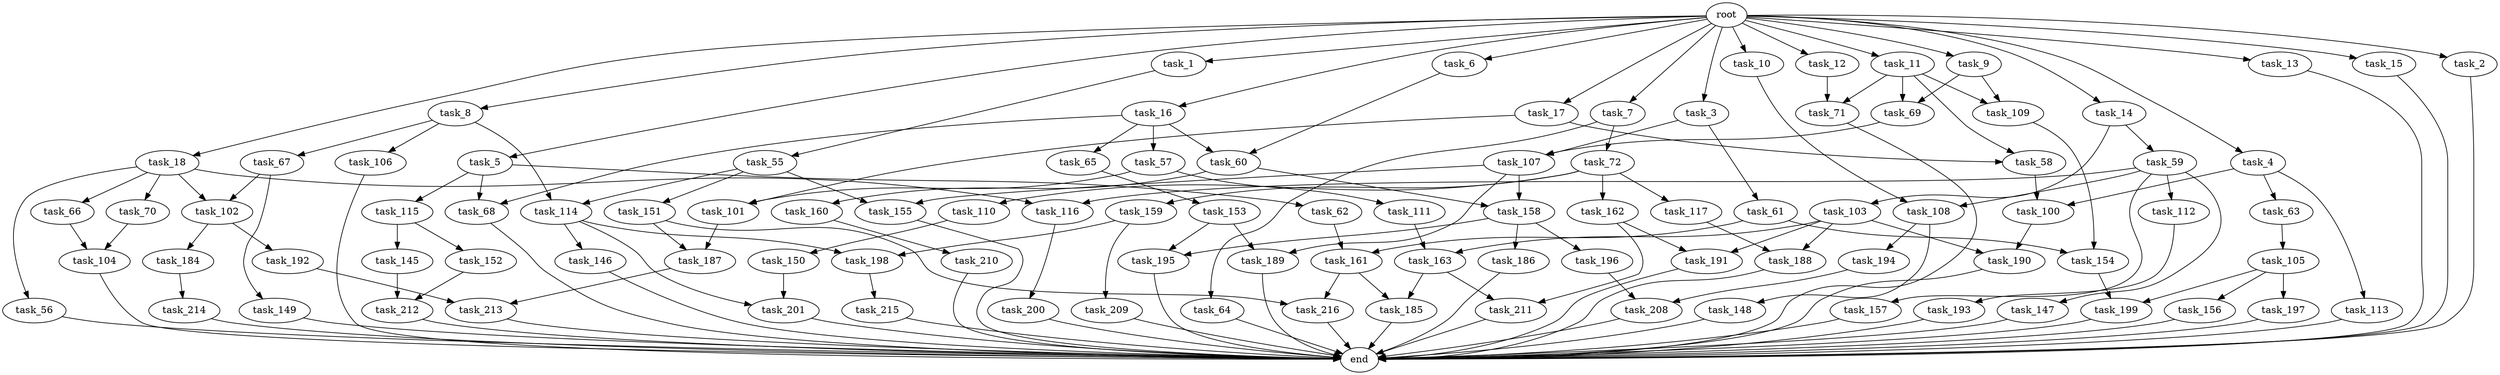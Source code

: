 digraph G {
  task_104 [size="893353197.568000"];
  task_195 [size="1529008357.376000"];
  task_64 [size="1391569403.904000"];
  task_17 [size="2.048000"];
  task_190 [size="1666447310.848000"];
  task_72 [size="1391569403.904000"];
  task_69 [size="1666447310.848000"];
  task_11 [size="2.048000"];
  task_155 [size="223338299.392000"];
  task_109 [size="1666447310.848000"];
  task_189 [size="1254130450.432000"];
  task_199 [size="1374389534.720000"];
  task_59 [size="1717986918.400000"];
  task_197 [size="1099511627.776000"];
  task_67 [size="429496729.600000"];
  task_56 [size="1099511627.776000"];
  task_113 [size="1391569403.904000"];
  task_7 [size="2.048000"];
  task_192 [size="1099511627.776000"];
  task_209 [size="1391569403.904000"];
  task_214 [size="68719476.736000"];
  task_157 [size="618475290.624000"];
  task_216 [size="1992864825.344000"];
  task_115 [size="1717986918.400000"];
  task_211 [size="2233382993.920000"];
  end [size="0.000000"];
  task_18 [size="2.048000"];
  task_158 [size="1872605741.056000"];
  task_63 [size="1391569403.904000"];
  task_188 [size="3109556322.304000"];
  task_61 [size="429496729.600000"];
  task_55 [size="1717986918.400000"];
  task_107 [size="704374636.544000"];
  task_196 [size="429496729.600000"];
  task_112 [size="618475290.624000"];
  task_105 [size="1717986918.400000"];
  task_193 [size="274877906.944000"];
  task_198 [size="2783138807.808000"];
  task_145 [size="1717986918.400000"];
  task_3 [size="2.048000"];
  task_57 [size="154618822.656000"];
  task_14 [size="2.048000"];
  task_62 [size="1717986918.400000"];
  task_185 [size="1116691496.960000"];
  task_215 [size="618475290.624000"];
  task_147 [size="618475290.624000"];
  task_108 [size="1717986918.400000"];
  task_146 [size="1391569403.904000"];
  task_100 [size="3109556322.304000"];
  task_9 [size="2.048000"];
  task_149 [size="841813590.016000"];
  task_16 [size="2.048000"];
  task_58 [size="1992864825.344000"];
  task_187 [size="1992864825.344000"];
  root [size="0.000000"];
  task_184 [size="1099511627.776000"];
  task_212 [size="549755813.888000"];
  task_161 [size="1941325217.792000"];
  task_4 [size="2.048000"];
  task_70 [size="1099511627.776000"];
  task_65 [size="154618822.656000"];
  task_60 [size="584115552.256000"];
  task_13 [size="2.048000"];
  task_194 [size="841813590.016000"];
  task_66 [size="1099511627.776000"];
  task_210 [size="429496729.600000"];
  task_5 [size="2.048000"];
  task_153 [size="68719476.736000"];
  task_154 [size="1254130450.432000"];
  task_200 [size="1391569403.904000"];
  task_6 [size="2.048000"];
  task_116 [size="1717986918.400000"];
  task_150 [size="841813590.016000"];
  task_201 [size="2010044694.528000"];
  task_152 [size="1717986918.400000"];
  task_106 [size="429496729.600000"];
  task_117 [size="1391569403.904000"];
  task_213 [size="1546188226.560000"];
  task_15 [size="2.048000"];
  task_10 [size="2.048000"];
  task_110 [size="1391569403.904000"];
  task_148 [size="841813590.016000"];
  task_186 [size="429496729.600000"];
  task_103 [size="1717986918.400000"];
  task_160 [size="1717986918.400000"];
  task_1 [size="2.048000"];
  task_208 [size="858993459.200000"];
  task_159 [size="1391569403.904000"];
  task_151 [size="68719476.736000"];
  task_156 [size="1099511627.776000"];
  task_68 [size="1872605741.056000"];
  task_2 [size="2.048000"];
  task_71 [size="1116691496.960000"];
  task_114 [size="498216206.336000"];
  task_12 [size="2.048000"];
  task_111 [size="274877906.944000"];
  task_191 [size="2783138807.808000"];
  task_163 [size="2783138807.808000"];
  task_8 [size="2.048000"];
  task_102 [size="1941325217.792000"];
  task_101 [size="1992864825.344000"];
  task_162 [size="1391569403.904000"];

  task_104 -> end [size="1.000000"];
  task_195 -> end [size="1.000000"];
  task_64 -> end [size="1.000000"];
  task_17 -> task_58 [size="838860800.000000"];
  task_17 -> task_101 [size="838860800.000000"];
  task_190 -> end [size="1.000000"];
  task_72 -> task_110 [size="679477248.000000"];
  task_72 -> task_159 [size="679477248.000000"];
  task_72 -> task_117 [size="679477248.000000"];
  task_72 -> task_162 [size="679477248.000000"];
  task_69 -> task_107 [size="134217728.000000"];
  task_11 -> task_109 [size="134217728.000000"];
  task_11 -> task_58 [size="134217728.000000"];
  task_11 -> task_69 [size="134217728.000000"];
  task_11 -> task_71 [size="134217728.000000"];
  task_155 -> end [size="1.000000"];
  task_109 -> task_154 [size="75497472.000000"];
  task_189 -> end [size="1.000000"];
  task_199 -> end [size="1.000000"];
  task_59 -> task_108 [size="301989888.000000"];
  task_59 -> task_112 [size="301989888.000000"];
  task_59 -> task_157 [size="301989888.000000"];
  task_59 -> task_116 [size="301989888.000000"];
  task_59 -> task_147 [size="301989888.000000"];
  task_197 -> end [size="1.000000"];
  task_67 -> task_102 [size="411041792.000000"];
  task_67 -> task_149 [size="411041792.000000"];
  task_56 -> end [size="1.000000"];
  task_113 -> end [size="1.000000"];
  task_7 -> task_72 [size="679477248.000000"];
  task_7 -> task_64 [size="679477248.000000"];
  task_192 -> task_213 [size="75497472.000000"];
  task_209 -> end [size="1.000000"];
  task_214 -> end [size="1.000000"];
  task_157 -> end [size="1.000000"];
  task_216 -> end [size="1.000000"];
  task_115 -> task_152 [size="838860800.000000"];
  task_115 -> task_145 [size="838860800.000000"];
  task_211 -> end [size="1.000000"];
  task_18 -> task_66 [size="536870912.000000"];
  task_18 -> task_70 [size="536870912.000000"];
  task_18 -> task_116 [size="536870912.000000"];
  task_18 -> task_102 [size="536870912.000000"];
  task_18 -> task_56 [size="536870912.000000"];
  task_158 -> task_195 [size="209715200.000000"];
  task_158 -> task_186 [size="209715200.000000"];
  task_158 -> task_196 [size="209715200.000000"];
  task_63 -> task_105 [size="838860800.000000"];
  task_188 -> end [size="1.000000"];
  task_61 -> task_161 [size="536870912.000000"];
  task_61 -> task_154 [size="536870912.000000"];
  task_55 -> task_155 [size="33554432.000000"];
  task_55 -> task_114 [size="33554432.000000"];
  task_55 -> task_151 [size="33554432.000000"];
  task_107 -> task_155 [size="75497472.000000"];
  task_107 -> task_189 [size="75497472.000000"];
  task_107 -> task_158 [size="75497472.000000"];
  task_196 -> task_208 [size="209715200.000000"];
  task_112 -> task_193 [size="134217728.000000"];
  task_105 -> task_197 [size="536870912.000000"];
  task_105 -> task_199 [size="536870912.000000"];
  task_105 -> task_156 [size="536870912.000000"];
  task_193 -> end [size="1.000000"];
  task_198 -> task_215 [size="301989888.000000"];
  task_145 -> task_212 [size="134217728.000000"];
  task_3 -> task_61 [size="209715200.000000"];
  task_3 -> task_107 [size="209715200.000000"];
  task_57 -> task_111 [size="134217728.000000"];
  task_57 -> task_101 [size="134217728.000000"];
  task_14 -> task_103 [size="838860800.000000"];
  task_14 -> task_59 [size="838860800.000000"];
  task_62 -> task_161 [size="411041792.000000"];
  task_185 -> end [size="1.000000"];
  task_215 -> end [size="1.000000"];
  task_147 -> end [size="1.000000"];
  task_108 -> task_148 [size="411041792.000000"];
  task_108 -> task_194 [size="411041792.000000"];
  task_146 -> end [size="1.000000"];
  task_100 -> task_190 [size="134217728.000000"];
  task_9 -> task_109 [size="679477248.000000"];
  task_9 -> task_69 [size="679477248.000000"];
  task_149 -> end [size="1.000000"];
  task_16 -> task_60 [size="75497472.000000"];
  task_16 -> task_57 [size="75497472.000000"];
  task_16 -> task_65 [size="75497472.000000"];
  task_16 -> task_68 [size="75497472.000000"];
  task_58 -> task_100 [size="838860800.000000"];
  task_187 -> task_213 [size="679477248.000000"];
  root -> task_15 [size="1.000000"];
  root -> task_16 [size="1.000000"];
  root -> task_5 [size="1.000000"];
  root -> task_11 [size="1.000000"];
  root -> task_3 [size="1.000000"];
  root -> task_12 [size="1.000000"];
  root -> task_8 [size="1.000000"];
  root -> task_6 [size="1.000000"];
  root -> task_17 [size="1.000000"];
  root -> task_7 [size="1.000000"];
  root -> task_10 [size="1.000000"];
  root -> task_1 [size="1.000000"];
  root -> task_4 [size="1.000000"];
  root -> task_2 [size="1.000000"];
  root -> task_13 [size="1.000000"];
  root -> task_14 [size="1.000000"];
  root -> task_9 [size="1.000000"];
  root -> task_18 [size="1.000000"];
  task_184 -> task_214 [size="33554432.000000"];
  task_212 -> end [size="1.000000"];
  task_161 -> task_185 [size="134217728.000000"];
  task_161 -> task_216 [size="134217728.000000"];
  task_4 -> task_113 [size="679477248.000000"];
  task_4 -> task_100 [size="679477248.000000"];
  task_4 -> task_63 [size="679477248.000000"];
  task_70 -> task_104 [size="134217728.000000"];
  task_65 -> task_153 [size="33554432.000000"];
  task_60 -> task_160 [size="838860800.000000"];
  task_60 -> task_158 [size="838860800.000000"];
  task_13 -> end [size="1.000000"];
  task_194 -> task_208 [size="209715200.000000"];
  task_66 -> task_104 [size="301989888.000000"];
  task_210 -> end [size="1.000000"];
  task_5 -> task_68 [size="838860800.000000"];
  task_5 -> task_62 [size="838860800.000000"];
  task_5 -> task_115 [size="838860800.000000"];
  task_153 -> task_189 [size="536870912.000000"];
  task_153 -> task_195 [size="536870912.000000"];
  task_154 -> task_199 [size="134217728.000000"];
  task_200 -> end [size="1.000000"];
  task_6 -> task_60 [size="209715200.000000"];
  task_116 -> task_200 [size="679477248.000000"];
  task_150 -> task_201 [size="301989888.000000"];
  task_201 -> end [size="1.000000"];
  task_152 -> task_212 [size="134217728.000000"];
  task_106 -> end [size="1.000000"];
  task_117 -> task_188 [size="838860800.000000"];
  task_213 -> end [size="1.000000"];
  task_15 -> end [size="1.000000"];
  task_10 -> task_108 [size="536870912.000000"];
  task_110 -> task_150 [size="411041792.000000"];
  task_148 -> end [size="1.000000"];
  task_186 -> end [size="1.000000"];
  task_103 -> task_188 [size="679477248.000000"];
  task_103 -> task_190 [size="679477248.000000"];
  task_103 -> task_191 [size="679477248.000000"];
  task_103 -> task_163 [size="679477248.000000"];
  task_160 -> task_210 [size="209715200.000000"];
  task_1 -> task_55 [size="838860800.000000"];
  task_208 -> end [size="1.000000"];
  task_159 -> task_209 [size="679477248.000000"];
  task_159 -> task_198 [size="679477248.000000"];
  task_151 -> task_187 [size="838860800.000000"];
  task_151 -> task_216 [size="838860800.000000"];
  task_156 -> end [size="1.000000"];
  task_68 -> end [size="1.000000"];
  task_2 -> end [size="1.000000"];
  task_71 -> end [size="1.000000"];
  task_114 -> task_201 [size="679477248.000000"];
  task_114 -> task_146 [size="679477248.000000"];
  task_114 -> task_198 [size="679477248.000000"];
  task_12 -> task_71 [size="411041792.000000"];
  task_111 -> task_163 [size="679477248.000000"];
  task_191 -> end [size="1.000000"];
  task_163 -> task_185 [size="411041792.000000"];
  task_163 -> task_211 [size="411041792.000000"];
  task_8 -> task_114 [size="209715200.000000"];
  task_8 -> task_67 [size="209715200.000000"];
  task_8 -> task_106 [size="209715200.000000"];
  task_102 -> task_184 [size="536870912.000000"];
  task_102 -> task_192 [size="536870912.000000"];
  task_101 -> task_187 [size="134217728.000000"];
  task_162 -> task_191 [size="679477248.000000"];
  task_162 -> task_211 [size="679477248.000000"];
}
